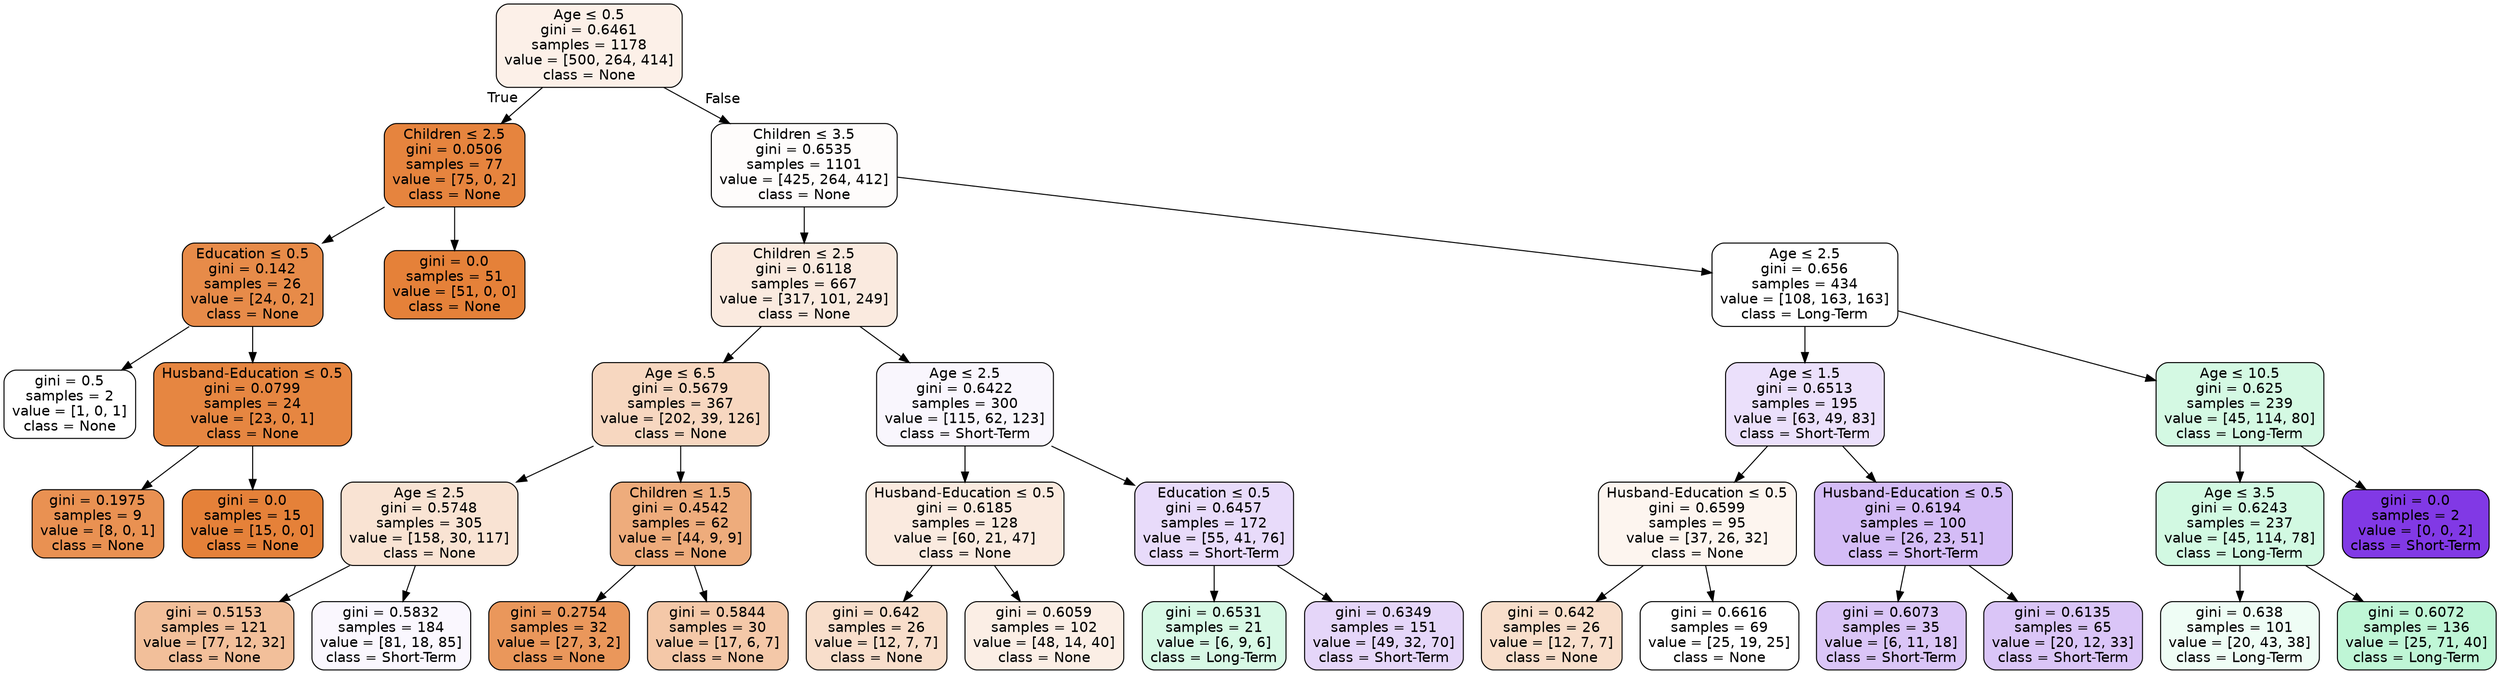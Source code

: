 digraph Tree {
node [shape=box, style="filled, rounded", color="black", fontname=helvetica] ;
edge [fontname=helvetica] ;
0 [label=<Age &le; 0.5<br/>gini = 0.6461<br/>samples = 1178<br/>value = [500, 264, 414]<br/>class = None>, fillcolor="#e581391d"] ;
1 [label=<Children &le; 2.5<br/>gini = 0.0506<br/>samples = 77<br/>value = [75, 0, 2]<br/>class = None>, fillcolor="#e58139f8"] ;
0 -> 1 [labeldistance=2.5, labelangle=45, headlabel="True"] ;
2 [label=<Education &le; 0.5<br/>gini = 0.142<br/>samples = 26<br/>value = [24, 0, 2]<br/>class = None>, fillcolor="#e58139ea"] ;
1 -> 2 ;
3 [label=<gini = 0.5<br/>samples = 2<br/>value = [1, 0, 1]<br/>class = None>, fillcolor="#e5813900"] ;
2 -> 3 ;
4 [label=<Husband-Education &le; 0.5<br/>gini = 0.0799<br/>samples = 24<br/>value = [23, 0, 1]<br/>class = None>, fillcolor="#e58139f4"] ;
2 -> 4 ;
5 [label=<gini = 0.1975<br/>samples = 9<br/>value = [8, 0, 1]<br/>class = None>, fillcolor="#e58139df"] ;
4 -> 5 ;
6 [label=<gini = 0.0<br/>samples = 15<br/>value = [15, 0, 0]<br/>class = None>, fillcolor="#e58139ff"] ;
4 -> 6 ;
7 [label=<gini = 0.0<br/>samples = 51<br/>value = [51, 0, 0]<br/>class = None>, fillcolor="#e58139ff"] ;
1 -> 7 ;
8 [label=<Children &le; 3.5<br/>gini = 0.6535<br/>samples = 1101<br/>value = [425, 264, 412]<br/>class = None>, fillcolor="#e5813905"] ;
0 -> 8 [labeldistance=2.5, labelangle=-45, headlabel="False"] ;
9 [label=<Children &le; 2.5<br/>gini = 0.6118<br/>samples = 667<br/>value = [317, 101, 249]<br/>class = None>, fillcolor="#e5813929"] ;
8 -> 9 ;
10 [label=<Age &le; 6.5<br/>gini = 0.5679<br/>samples = 367<br/>value = [202, 39, 126]<br/>class = None>, fillcolor="#e5813950"] ;
9 -> 10 ;
11 [label=<Age &le; 2.5<br/>gini = 0.5748<br/>samples = 305<br/>value = [158, 30, 117]<br/>class = None>, fillcolor="#e5813938"] ;
10 -> 11 ;
12 [label=<gini = 0.5153<br/>samples = 121<br/>value = [77, 12, 32]<br/>class = None>, fillcolor="#e5813981"] ;
11 -> 12 ;
13 [label=<gini = 0.5832<br/>samples = 184<br/>value = [81, 18, 85]<br/>class = Short-Term>, fillcolor="#8139e50a"] ;
11 -> 13 ;
14 [label=<Children &le; 1.5<br/>gini = 0.4542<br/>samples = 62<br/>value = [44, 9, 9]<br/>class = None>, fillcolor="#e58139a8"] ;
10 -> 14 ;
15 [label=<gini = 0.2754<br/>samples = 32<br/>value = [27, 3, 2]<br/>class = None>, fillcolor="#e58139d3"] ;
14 -> 15 ;
16 [label=<gini = 0.5844<br/>samples = 30<br/>value = [17, 6, 7]<br/>class = None>, fillcolor="#e581396f"] ;
14 -> 16 ;
17 [label=<Age &le; 2.5<br/>gini = 0.6422<br/>samples = 300<br/>value = [115, 62, 123]<br/>class = Short-Term>, fillcolor="#8139e50b"] ;
9 -> 17 ;
18 [label=<Husband-Education &le; 0.5<br/>gini = 0.6185<br/>samples = 128<br/>value = [60, 21, 47]<br/>class = None>, fillcolor="#e5813929"] ;
17 -> 18 ;
19 [label=<gini = 0.642<br/>samples = 26<br/>value = [12, 7, 7]<br/>class = None>, fillcolor="#e5813943"] ;
18 -> 19 ;
20 [label=<gini = 0.6059<br/>samples = 102<br/>value = [48, 14, 40]<br/>class = None>, fillcolor="#e5813921"] ;
18 -> 20 ;
21 [label=<Education &le; 0.5<br/>gini = 0.6457<br/>samples = 172<br/>value = [55, 41, 76]<br/>class = Short-Term>, fillcolor="#8139e52e"] ;
17 -> 21 ;
22 [label=<gini = 0.6531<br/>samples = 21<br/>value = [6, 9, 6]<br/>class = Long-Term>, fillcolor="#39e58133"] ;
21 -> 22 ;
23 [label=<gini = 0.6349<br/>samples = 151<br/>value = [49, 32, 70]<br/>class = Short-Term>, fillcolor="#8139e534"] ;
21 -> 23 ;
24 [label=<Age &le; 2.5<br/>gini = 0.656<br/>samples = 434<br/>value = [108, 163, 163]<br/>class = Long-Term>, fillcolor="#39e58100"] ;
8 -> 24 ;
25 [label=<Age &le; 1.5<br/>gini = 0.6513<br/>samples = 195<br/>value = [63, 49, 83]<br/>class = Short-Term>, fillcolor="#8139e527"] ;
24 -> 25 ;
26 [label=<Husband-Education &le; 0.5<br/>gini = 0.6599<br/>samples = 95<br/>value = [37, 26, 32]<br/>class = None>, fillcolor="#e5813914"] ;
25 -> 26 ;
27 [label=<gini = 0.642<br/>samples = 26<br/>value = [12, 7, 7]<br/>class = None>, fillcolor="#e5813943"] ;
26 -> 27 ;
28 [label=<gini = 0.6616<br/>samples = 69<br/>value = [25, 19, 25]<br/>class = None>, fillcolor="#e5813900"] ;
26 -> 28 ;
29 [label=<Husband-Education &le; 0.5<br/>gini = 0.6194<br/>samples = 100<br/>value = [26, 23, 51]<br/>class = Short-Term>, fillcolor="#8139e556"] ;
25 -> 29 ;
30 [label=<gini = 0.6073<br/>samples = 35<br/>value = [6, 11, 18]<br/>class = Short-Term>, fillcolor="#8139e54a"] ;
29 -> 30 ;
31 [label=<gini = 0.6135<br/>samples = 65<br/>value = [20, 12, 33]<br/>class = Short-Term>, fillcolor="#8139e54a"] ;
29 -> 31 ;
32 [label=<Age &le; 10.5<br/>gini = 0.625<br/>samples = 239<br/>value = [45, 114, 80]<br/>class = Long-Term>, fillcolor="#39e58137"] ;
24 -> 32 ;
33 [label=<Age &le; 3.5<br/>gini = 0.6243<br/>samples = 237<br/>value = [45, 114, 78]<br/>class = Long-Term>, fillcolor="#39e5813a"] ;
32 -> 33 ;
34 [label=<gini = 0.638<br/>samples = 101<br/>value = [20, 43, 38]<br/>class = Long-Term>, fillcolor="#39e58114"] ;
33 -> 34 ;
35 [label=<gini = 0.6072<br/>samples = 136<br/>value = [25, 71, 40]<br/>class = Long-Term>, fillcolor="#39e58152"] ;
33 -> 35 ;
36 [label=<gini = 0.0<br/>samples = 2<br/>value = [0, 0, 2]<br/>class = Short-Term>, fillcolor="#8139e5ff"] ;
32 -> 36 ;
}